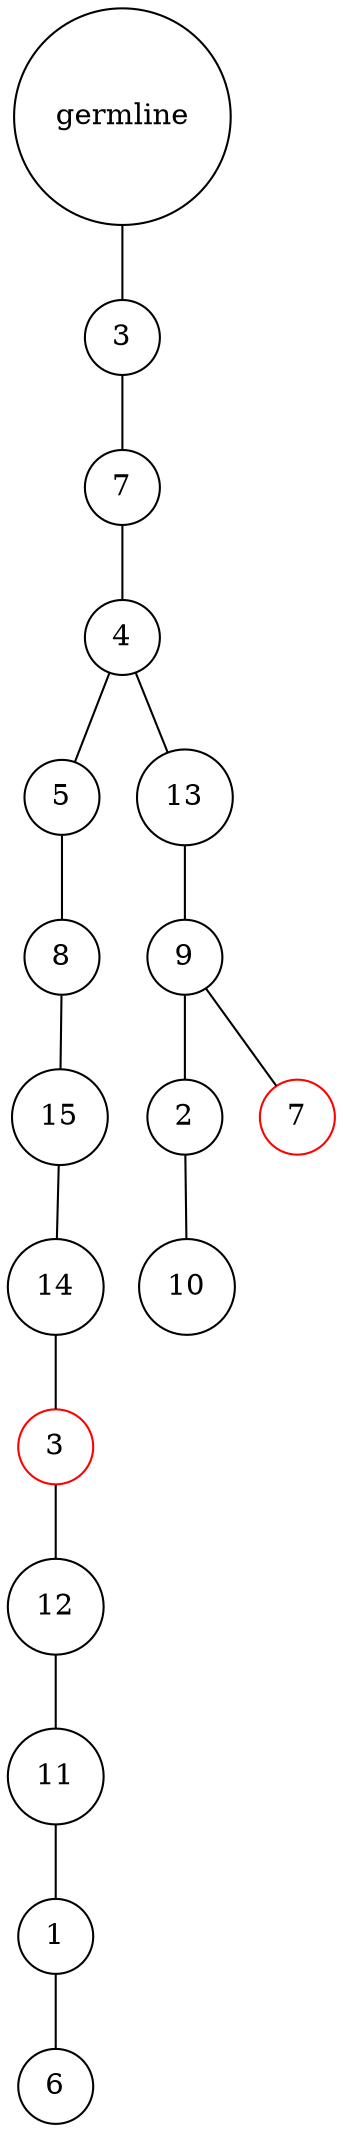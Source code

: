 graph {
	rankdir=UD;
	splines=line;
	node [shape=circle]
	"0x7fc1218382b0" [label="germline"];
	"0x7fc1218382e0" [label="3"];
	"0x7fc1218382b0" -- "0x7fc1218382e0" ;
	"0x7fc121838310" [label="7"];
	"0x7fc1218382e0" -- "0x7fc121838310" ;
	"0x7fc121838340" [label="4"];
	"0x7fc121838310" -- "0x7fc121838340" ;
	"0x7fc121838370" [label="5"];
	"0x7fc121838340" -- "0x7fc121838370" ;
	"0x7fc1218383a0" [label="8"];
	"0x7fc121838370" -- "0x7fc1218383a0" ;
	"0x7fc1218383d0" [label="15"];
	"0x7fc1218383a0" -- "0x7fc1218383d0" ;
	"0x7fc121838400" [label="14"];
	"0x7fc1218383d0" -- "0x7fc121838400" ;
	"0x7fc121838430" [label="3",color="red"];
	"0x7fc121838400" -- "0x7fc121838430" ;
	"0x7fc121838460" [label="12"];
	"0x7fc121838430" -- "0x7fc121838460" ;
	"0x7fc121838490" [label="11"];
	"0x7fc121838460" -- "0x7fc121838490" ;
	"0x7fc1218384c0" [label="1"];
	"0x7fc121838490" -- "0x7fc1218384c0" ;
	"0x7fc1218384f0" [label="6"];
	"0x7fc1218384c0" -- "0x7fc1218384f0" ;
	"0x7fc121838520" [label="13"];
	"0x7fc121838340" -- "0x7fc121838520" ;
	"0x7fc121838550" [label="9"];
	"0x7fc121838520" -- "0x7fc121838550" ;
	"0x7fc121838580" [label="2"];
	"0x7fc121838550" -- "0x7fc121838580" ;
	"0x7fc1218385b0" [label="10"];
	"0x7fc121838580" -- "0x7fc1218385b0" ;
	"0x7fc1218385e0" [label="7",color="red"];
	"0x7fc121838550" -- "0x7fc1218385e0" ;
}
